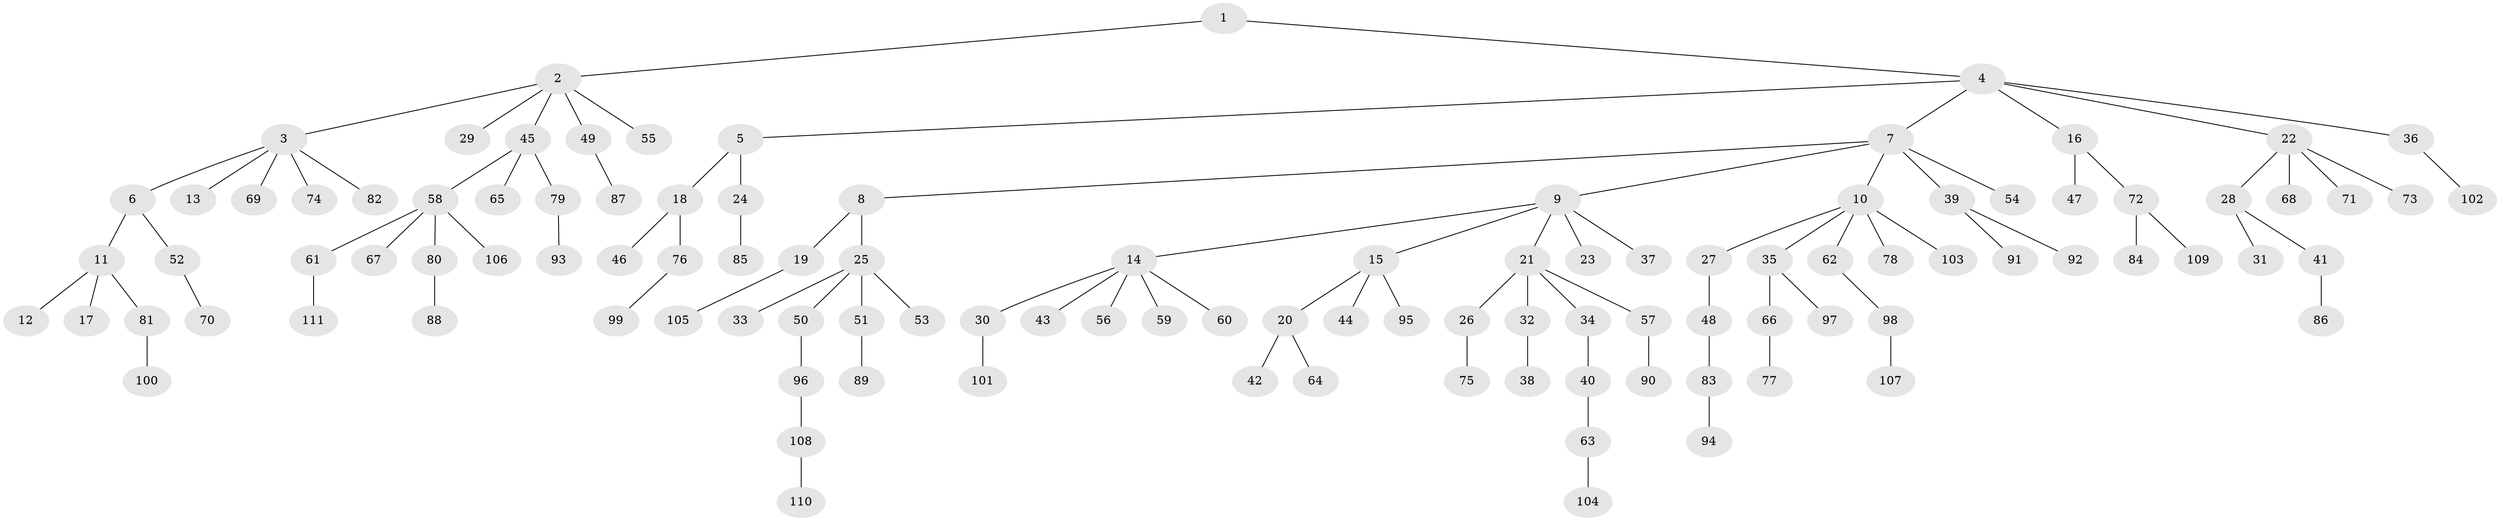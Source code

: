 // Generated by graph-tools (version 1.1) at 2025/36/03/09/25 02:36:49]
// undirected, 111 vertices, 110 edges
graph export_dot {
graph [start="1"]
  node [color=gray90,style=filled];
  1;
  2;
  3;
  4;
  5;
  6;
  7;
  8;
  9;
  10;
  11;
  12;
  13;
  14;
  15;
  16;
  17;
  18;
  19;
  20;
  21;
  22;
  23;
  24;
  25;
  26;
  27;
  28;
  29;
  30;
  31;
  32;
  33;
  34;
  35;
  36;
  37;
  38;
  39;
  40;
  41;
  42;
  43;
  44;
  45;
  46;
  47;
  48;
  49;
  50;
  51;
  52;
  53;
  54;
  55;
  56;
  57;
  58;
  59;
  60;
  61;
  62;
  63;
  64;
  65;
  66;
  67;
  68;
  69;
  70;
  71;
  72;
  73;
  74;
  75;
  76;
  77;
  78;
  79;
  80;
  81;
  82;
  83;
  84;
  85;
  86;
  87;
  88;
  89;
  90;
  91;
  92;
  93;
  94;
  95;
  96;
  97;
  98;
  99;
  100;
  101;
  102;
  103;
  104;
  105;
  106;
  107;
  108;
  109;
  110;
  111;
  1 -- 2;
  1 -- 4;
  2 -- 3;
  2 -- 29;
  2 -- 45;
  2 -- 49;
  2 -- 55;
  3 -- 6;
  3 -- 13;
  3 -- 69;
  3 -- 74;
  3 -- 82;
  4 -- 5;
  4 -- 7;
  4 -- 16;
  4 -- 22;
  4 -- 36;
  5 -- 18;
  5 -- 24;
  6 -- 11;
  6 -- 52;
  7 -- 8;
  7 -- 9;
  7 -- 10;
  7 -- 39;
  7 -- 54;
  8 -- 19;
  8 -- 25;
  9 -- 14;
  9 -- 15;
  9 -- 21;
  9 -- 23;
  9 -- 37;
  10 -- 27;
  10 -- 35;
  10 -- 62;
  10 -- 78;
  10 -- 103;
  11 -- 12;
  11 -- 17;
  11 -- 81;
  14 -- 30;
  14 -- 43;
  14 -- 56;
  14 -- 59;
  14 -- 60;
  15 -- 20;
  15 -- 44;
  15 -- 95;
  16 -- 47;
  16 -- 72;
  18 -- 46;
  18 -- 76;
  19 -- 105;
  20 -- 42;
  20 -- 64;
  21 -- 26;
  21 -- 32;
  21 -- 34;
  21 -- 57;
  22 -- 28;
  22 -- 68;
  22 -- 71;
  22 -- 73;
  24 -- 85;
  25 -- 33;
  25 -- 50;
  25 -- 51;
  25 -- 53;
  26 -- 75;
  27 -- 48;
  28 -- 31;
  28 -- 41;
  30 -- 101;
  32 -- 38;
  34 -- 40;
  35 -- 66;
  35 -- 97;
  36 -- 102;
  39 -- 91;
  39 -- 92;
  40 -- 63;
  41 -- 86;
  45 -- 58;
  45 -- 65;
  45 -- 79;
  48 -- 83;
  49 -- 87;
  50 -- 96;
  51 -- 89;
  52 -- 70;
  57 -- 90;
  58 -- 61;
  58 -- 67;
  58 -- 80;
  58 -- 106;
  61 -- 111;
  62 -- 98;
  63 -- 104;
  66 -- 77;
  72 -- 84;
  72 -- 109;
  76 -- 99;
  79 -- 93;
  80 -- 88;
  81 -- 100;
  83 -- 94;
  96 -- 108;
  98 -- 107;
  108 -- 110;
}
